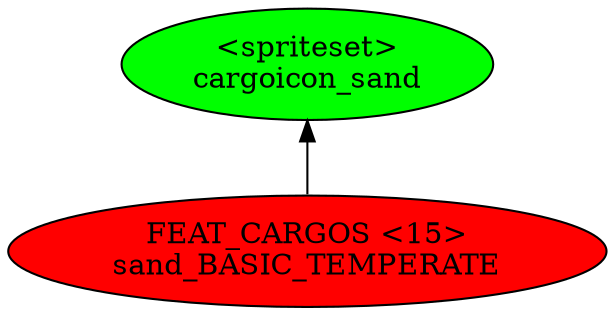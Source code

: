 digraph {
rankdir="BT"
cargoicon_sand [fillcolor=green style="filled" label="<spriteset>\ncargoicon_sand"]
sand_BASIC_TEMPERATE [fillcolor=red style="filled" label="FEAT_CARGOS <15>\nsand_BASIC_TEMPERATE"]
sand_BASIC_TEMPERATE->cargoicon_sand
}
